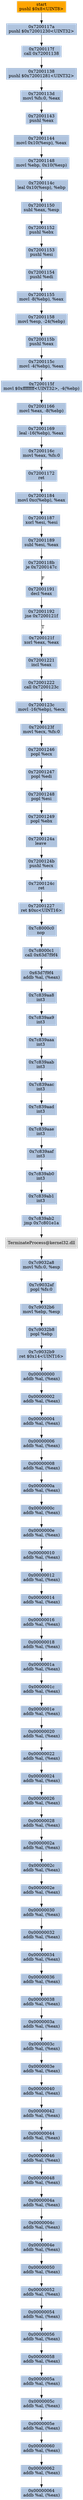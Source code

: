 digraph G {
node[shape=rectangle,style=filled,fillcolor=lightsteelblue,color=lightsteelblue]
bgcolor="transparent"
a0x72001178pushl_0x8UINT8[label="start\npushl $0x8<UINT8>",color="lightgrey",fillcolor="orange"];
a0x7200117apushl_0x72001230UINT32[label="0x7200117a\npushl $0x72001230<UINT32>"];
a0x7200117fcall_0x72001138[label="0x7200117f\ncall 0x72001138"];
a0x72001138pushl_0x72001281UINT32[label="0x72001138\npushl $0x72001281<UINT32>"];
a0x7200113dmovl_fs_0_eax[label="0x7200113d\nmovl %fs:0, %eax"];
a0x72001143pushl_eax[label="0x72001143\npushl %eax"];
a0x72001144movl_0x10esp__eax[label="0x72001144\nmovl 0x10(%esp), %eax"];
a0x72001148movl_ebp_0x10esp_[label="0x72001148\nmovl %ebp, 0x10(%esp)"];
a0x7200114cleal_0x10esp__ebp[label="0x7200114c\nleal 0x10(%esp), %ebp"];
a0x72001150subl_eax_esp[label="0x72001150\nsubl %eax, %esp"];
a0x72001152pushl_ebx[label="0x72001152\npushl %ebx"];
a0x72001153pushl_esi[label="0x72001153\npushl %esi"];
a0x72001154pushl_edi[label="0x72001154\npushl %edi"];
a0x72001155movl__8ebp__eax[label="0x72001155\nmovl -8(%ebp), %eax"];
a0x72001158movl_esp__24ebp_[label="0x72001158\nmovl %esp, -24(%ebp)"];
a0x7200115bpushl_eax[label="0x7200115b\npushl %eax"];
a0x7200115cmovl__4ebp__eax[label="0x7200115c\nmovl -4(%ebp), %eax"];
a0x7200115fmovl_0xffffffffUINT32__4ebp_[label="0x7200115f\nmovl $0xffffffff<UINT32>, -4(%ebp)"];
a0x72001166movl_eax__8ebp_[label="0x72001166\nmovl %eax, -8(%ebp)"];
a0x72001169leal__16ebp__eax[label="0x72001169\nleal -16(%ebp), %eax"];
a0x7200116cmovl_eax_fs_0[label="0x7200116c\nmovl %eax, %fs:0"];
a0x72001172ret[label="0x72001172\nret"];
a0x72001184movl_0xcebp__eax[label="0x72001184\nmovl 0xc(%ebp), %eax"];
a0x72001187xorl_esi_esi[label="0x72001187\nxorl %esi, %esi"];
a0x72001189subl_esi_eax[label="0x72001189\nsubl %esi, %eax"];
a0x7200118bje_0x7200147c[label="0x7200118b\nje 0x7200147c"];
a0x72001191decl_eax[label="0x72001191\ndecl %eax"];
a0x72001192jne_0x7200121f[label="0x72001192\njne 0x7200121f"];
a0x7200121fxorl_eax_eax[label="0x7200121f\nxorl %eax, %eax"];
a0x72001221incl_eax[label="0x72001221\nincl %eax"];
a0x72001222call_0x7200123c[label="0x72001222\ncall 0x7200123c"];
a0x7200123cmovl__16ebp__ecx[label="0x7200123c\nmovl -16(%ebp), %ecx"];
a0x7200123fmovl_ecx_fs_0[label="0x7200123f\nmovl %ecx, %fs:0"];
a0x72001246popl_ecx[label="0x72001246\npopl %ecx"];
a0x72001247popl_edi[label="0x72001247\npopl %edi"];
a0x72001248popl_esi[label="0x72001248\npopl %esi"];
a0x72001249popl_ebx[label="0x72001249\npopl %ebx"];
a0x7200124aleave_[label="0x7200124a\nleave "];
a0x7200124bpushl_ecx[label="0x7200124b\npushl %ecx"];
a0x7200124cret[label="0x7200124c\nret"];
a0x72001227ret_0xcUINT16[label="0x72001227\nret $0xc<UINT16>"];
a0x7c8000c0nop_[label="0x7c8000c0\nnop "];
a0x7c8000c1call_0x63d7f9f4[label="0x7c8000c1\ncall 0x63d7f9f4"];
a0x63d7f9f4addb_al_eax_[label="0x63d7f9f4\naddb %al, (%eax)"];
a0x7c839aa8int3_[label="0x7c839aa8\nint3 "];
a0x7c839aa9int3_[label="0x7c839aa9\nint3 "];
a0x7c839aaaint3_[label="0x7c839aaa\nint3 "];
a0x7c839aabint3_[label="0x7c839aab\nint3 "];
a0x7c839aacint3_[label="0x7c839aac\nint3 "];
a0x7c839aadint3_[label="0x7c839aad\nint3 "];
a0x7c839aaeint3_[label="0x7c839aae\nint3 "];
a0x7c839aafint3_[label="0x7c839aaf\nint3 "];
a0x7c839ab0int3_[label="0x7c839ab0\nint3 "];
a0x7c839ab1int3_[label="0x7c839ab1\nint3 "];
a0x7c839ab2jmp_0x7c801e1a[label="0x7c839ab2\njmp 0x7c801e1a"];
TerminateProcess_kernel32_dll[label="TerminateProcess@kernel32.dll",color="lightgrey",fillcolor="lightgrey"];
a0x7c9032a8movl_fs_0_esp[label="0x7c9032a8\nmovl %fs:0, %esp"];
a0x7c9032afpopl_fs_0[label="0x7c9032af\npopl %fs:0"];
a0x7c9032b6movl_ebp_esp[label="0x7c9032b6\nmovl %ebp, %esp"];
a0x7c9032b8popl_ebp[label="0x7c9032b8\npopl %ebp"];
a0x7c9032b9ret_0x14UINT16[label="0x7c9032b9\nret $0x14<UINT16>"];
a0x00000000addb_al_eax_[label="0x00000000\naddb %al, (%eax)"];
a0x00000002addb_al_eax_[label="0x00000002\naddb %al, (%eax)"];
a0x00000004addb_al_eax_[label="0x00000004\naddb %al, (%eax)"];
a0x00000006addb_al_eax_[label="0x00000006\naddb %al, (%eax)"];
a0x00000008addb_al_eax_[label="0x00000008\naddb %al, (%eax)"];
a0x0000000aaddb_al_eax_[label="0x0000000a\naddb %al, (%eax)"];
a0x0000000caddb_al_eax_[label="0x0000000c\naddb %al, (%eax)"];
a0x0000000eaddb_al_eax_[label="0x0000000e\naddb %al, (%eax)"];
a0x00000010addb_al_eax_[label="0x00000010\naddb %al, (%eax)"];
a0x00000012addb_al_eax_[label="0x00000012\naddb %al, (%eax)"];
a0x00000014addb_al_eax_[label="0x00000014\naddb %al, (%eax)"];
a0x00000016addb_al_eax_[label="0x00000016\naddb %al, (%eax)"];
a0x00000018addb_al_eax_[label="0x00000018\naddb %al, (%eax)"];
a0x0000001aaddb_al_eax_[label="0x0000001a\naddb %al, (%eax)"];
a0x0000001caddb_al_eax_[label="0x0000001c\naddb %al, (%eax)"];
a0x0000001eaddb_al_eax_[label="0x0000001e\naddb %al, (%eax)"];
a0x00000020addb_al_eax_[label="0x00000020\naddb %al, (%eax)"];
a0x00000022addb_al_eax_[label="0x00000022\naddb %al, (%eax)"];
a0x00000024addb_al_eax_[label="0x00000024\naddb %al, (%eax)"];
a0x00000026addb_al_eax_[label="0x00000026\naddb %al, (%eax)"];
a0x00000028addb_al_eax_[label="0x00000028\naddb %al, (%eax)"];
a0x0000002aaddb_al_eax_[label="0x0000002a\naddb %al, (%eax)"];
a0x0000002caddb_al_eax_[label="0x0000002c\naddb %al, (%eax)"];
a0x0000002eaddb_al_eax_[label="0x0000002e\naddb %al, (%eax)"];
a0x00000030addb_al_eax_[label="0x00000030\naddb %al, (%eax)"];
a0x00000032addb_al_eax_[label="0x00000032\naddb %al, (%eax)"];
a0x00000034addb_al_eax_[label="0x00000034\naddb %al, (%eax)"];
a0x00000036addb_al_eax_[label="0x00000036\naddb %al, (%eax)"];
a0x00000038addb_al_eax_[label="0x00000038\naddb %al, (%eax)"];
a0x0000003aaddb_al_eax_[label="0x0000003a\naddb %al, (%eax)"];
a0x0000003caddb_al_eax_[label="0x0000003c\naddb %al, (%eax)"];
a0x0000003eaddb_al_eax_[label="0x0000003e\naddb %al, (%eax)"];
a0x00000040addb_al_eax_[label="0x00000040\naddb %al, (%eax)"];
a0x00000042addb_al_eax_[label="0x00000042\naddb %al, (%eax)"];
a0x00000044addb_al_eax_[label="0x00000044\naddb %al, (%eax)"];
a0x00000046addb_al_eax_[label="0x00000046\naddb %al, (%eax)"];
a0x00000048addb_al_eax_[label="0x00000048\naddb %al, (%eax)"];
a0x0000004aaddb_al_eax_[label="0x0000004a\naddb %al, (%eax)"];
a0x0000004caddb_al_eax_[label="0x0000004c\naddb %al, (%eax)"];
a0x0000004eaddb_al_eax_[label="0x0000004e\naddb %al, (%eax)"];
a0x00000050addb_al_eax_[label="0x00000050\naddb %al, (%eax)"];
a0x00000052addb_al_eax_[label="0x00000052\naddb %al, (%eax)"];
a0x00000054addb_al_eax_[label="0x00000054\naddb %al, (%eax)"];
a0x00000056addb_al_eax_[label="0x00000056\naddb %al, (%eax)"];
a0x00000058addb_al_eax_[label="0x00000058\naddb %al, (%eax)"];
a0x0000005aaddb_al_eax_[label="0x0000005a\naddb %al, (%eax)"];
a0x0000005caddb_al_eax_[label="0x0000005c\naddb %al, (%eax)"];
a0x0000005eaddb_al_eax_[label="0x0000005e\naddb %al, (%eax)"];
a0x00000060addb_al_eax_[label="0x00000060\naddb %al, (%eax)"];
a0x00000062addb_al_eax_[label="0x00000062\naddb %al, (%eax)"];
a0x00000064addb_al_eax_[label="0x00000064\naddb %al, (%eax)"];
a0x72001178pushl_0x8UINT8 -> a0x7200117apushl_0x72001230UINT32 [color="#000000"];
a0x7200117apushl_0x72001230UINT32 -> a0x7200117fcall_0x72001138 [color="#000000"];
a0x7200117fcall_0x72001138 -> a0x72001138pushl_0x72001281UINT32 [color="#000000"];
a0x72001138pushl_0x72001281UINT32 -> a0x7200113dmovl_fs_0_eax [color="#000000"];
a0x7200113dmovl_fs_0_eax -> a0x72001143pushl_eax [color="#000000"];
a0x72001143pushl_eax -> a0x72001144movl_0x10esp__eax [color="#000000"];
a0x72001144movl_0x10esp__eax -> a0x72001148movl_ebp_0x10esp_ [color="#000000"];
a0x72001148movl_ebp_0x10esp_ -> a0x7200114cleal_0x10esp__ebp [color="#000000"];
a0x7200114cleal_0x10esp__ebp -> a0x72001150subl_eax_esp [color="#000000"];
a0x72001150subl_eax_esp -> a0x72001152pushl_ebx [color="#000000"];
a0x72001152pushl_ebx -> a0x72001153pushl_esi [color="#000000"];
a0x72001153pushl_esi -> a0x72001154pushl_edi [color="#000000"];
a0x72001154pushl_edi -> a0x72001155movl__8ebp__eax [color="#000000"];
a0x72001155movl__8ebp__eax -> a0x72001158movl_esp__24ebp_ [color="#000000"];
a0x72001158movl_esp__24ebp_ -> a0x7200115bpushl_eax [color="#000000"];
a0x7200115bpushl_eax -> a0x7200115cmovl__4ebp__eax [color="#000000"];
a0x7200115cmovl__4ebp__eax -> a0x7200115fmovl_0xffffffffUINT32__4ebp_ [color="#000000"];
a0x7200115fmovl_0xffffffffUINT32__4ebp_ -> a0x72001166movl_eax__8ebp_ [color="#000000"];
a0x72001166movl_eax__8ebp_ -> a0x72001169leal__16ebp__eax [color="#000000"];
a0x72001169leal__16ebp__eax -> a0x7200116cmovl_eax_fs_0 [color="#000000"];
a0x7200116cmovl_eax_fs_0 -> a0x72001172ret [color="#000000"];
a0x72001172ret -> a0x72001184movl_0xcebp__eax [color="#000000"];
a0x72001184movl_0xcebp__eax -> a0x72001187xorl_esi_esi [color="#000000"];
a0x72001187xorl_esi_esi -> a0x72001189subl_esi_eax [color="#000000"];
a0x72001189subl_esi_eax -> a0x7200118bje_0x7200147c [color="#000000"];
a0x7200118bje_0x7200147c -> a0x72001191decl_eax [color="#000000",label="F"];
a0x72001191decl_eax -> a0x72001192jne_0x7200121f [color="#000000"];
a0x72001192jne_0x7200121f -> a0x7200121fxorl_eax_eax [color="#000000",label="T"];
a0x7200121fxorl_eax_eax -> a0x72001221incl_eax [color="#000000"];
a0x72001221incl_eax -> a0x72001222call_0x7200123c [color="#000000"];
a0x72001222call_0x7200123c -> a0x7200123cmovl__16ebp__ecx [color="#000000"];
a0x7200123cmovl__16ebp__ecx -> a0x7200123fmovl_ecx_fs_0 [color="#000000"];
a0x7200123fmovl_ecx_fs_0 -> a0x72001246popl_ecx [color="#000000"];
a0x72001246popl_ecx -> a0x72001247popl_edi [color="#000000"];
a0x72001247popl_edi -> a0x72001248popl_esi [color="#000000"];
a0x72001248popl_esi -> a0x72001249popl_ebx [color="#000000"];
a0x72001249popl_ebx -> a0x7200124aleave_ [color="#000000"];
a0x7200124aleave_ -> a0x7200124bpushl_ecx [color="#000000"];
a0x7200124bpushl_ecx -> a0x7200124cret [color="#000000"];
a0x7200124cret -> a0x72001227ret_0xcUINT16 [color="#000000"];
a0x72001227ret_0xcUINT16 -> a0x7c8000c0nop_ [color="#000000"];
a0x7c8000c0nop_ -> a0x7c8000c1call_0x63d7f9f4 [color="#000000"];
a0x7c8000c1call_0x63d7f9f4 -> a0x63d7f9f4addb_al_eax_ [color="#000000"];
a0x63d7f9f4addb_al_eax_ -> a0x7c839aa8int3_ [color="#000000"];
a0x7c839aa8int3_ -> a0x7c839aa9int3_ [color="#000000"];
a0x7c839aa9int3_ -> a0x7c839aaaint3_ [color="#000000"];
a0x7c839aaaint3_ -> a0x7c839aabint3_ [color="#000000"];
a0x7c839aabint3_ -> a0x7c839aacint3_ [color="#000000"];
a0x7c839aacint3_ -> a0x7c839aadint3_ [color="#000000"];
a0x7c839aadint3_ -> a0x7c839aaeint3_ [color="#000000"];
a0x7c839aaeint3_ -> a0x7c839aafint3_ [color="#000000"];
a0x7c839aafint3_ -> a0x7c839ab0int3_ [color="#000000"];
a0x7c839ab0int3_ -> a0x7c839ab1int3_ [color="#000000"];
a0x7c839ab1int3_ -> a0x7c839ab2jmp_0x7c801e1a [color="#000000"];
a0x7c839ab2jmp_0x7c801e1a -> TerminateProcess_kernel32_dll [color="#000000"];
TerminateProcess_kernel32_dll -> a0x7c9032a8movl_fs_0_esp [color="#000000"];
a0x7c9032a8movl_fs_0_esp -> a0x7c9032afpopl_fs_0 [color="#000000"];
a0x7c9032afpopl_fs_0 -> a0x7c9032b6movl_ebp_esp [color="#000000"];
a0x7c9032b6movl_ebp_esp -> a0x7c9032b8popl_ebp [color="#000000"];
a0x7c9032b8popl_ebp -> a0x7c9032b9ret_0x14UINT16 [color="#000000"];
a0x7c9032b9ret_0x14UINT16 -> a0x00000000addb_al_eax_ [color="#000000"];
a0x00000000addb_al_eax_ -> a0x00000002addb_al_eax_ [color="#000000"];
a0x00000002addb_al_eax_ -> a0x00000004addb_al_eax_ [color="#000000"];
a0x00000004addb_al_eax_ -> a0x00000006addb_al_eax_ [color="#000000"];
a0x00000006addb_al_eax_ -> a0x00000008addb_al_eax_ [color="#000000"];
a0x00000008addb_al_eax_ -> a0x0000000aaddb_al_eax_ [color="#000000"];
a0x0000000aaddb_al_eax_ -> a0x0000000caddb_al_eax_ [color="#000000"];
a0x0000000caddb_al_eax_ -> a0x0000000eaddb_al_eax_ [color="#000000"];
a0x0000000eaddb_al_eax_ -> a0x00000010addb_al_eax_ [color="#000000"];
a0x00000010addb_al_eax_ -> a0x00000012addb_al_eax_ [color="#000000"];
a0x00000012addb_al_eax_ -> a0x00000014addb_al_eax_ [color="#000000"];
a0x00000014addb_al_eax_ -> a0x00000016addb_al_eax_ [color="#000000"];
a0x00000016addb_al_eax_ -> a0x00000018addb_al_eax_ [color="#000000"];
a0x00000018addb_al_eax_ -> a0x0000001aaddb_al_eax_ [color="#000000"];
a0x0000001aaddb_al_eax_ -> a0x0000001caddb_al_eax_ [color="#000000"];
a0x0000001caddb_al_eax_ -> a0x0000001eaddb_al_eax_ [color="#000000"];
a0x0000001eaddb_al_eax_ -> a0x00000020addb_al_eax_ [color="#000000"];
a0x00000020addb_al_eax_ -> a0x00000022addb_al_eax_ [color="#000000"];
a0x00000022addb_al_eax_ -> a0x00000024addb_al_eax_ [color="#000000"];
a0x00000024addb_al_eax_ -> a0x00000026addb_al_eax_ [color="#000000"];
a0x00000026addb_al_eax_ -> a0x00000028addb_al_eax_ [color="#000000"];
a0x00000028addb_al_eax_ -> a0x0000002aaddb_al_eax_ [color="#000000"];
a0x0000002aaddb_al_eax_ -> a0x0000002caddb_al_eax_ [color="#000000"];
a0x0000002caddb_al_eax_ -> a0x0000002eaddb_al_eax_ [color="#000000"];
a0x0000002eaddb_al_eax_ -> a0x00000030addb_al_eax_ [color="#000000"];
a0x00000030addb_al_eax_ -> a0x00000032addb_al_eax_ [color="#000000"];
a0x00000032addb_al_eax_ -> a0x00000034addb_al_eax_ [color="#000000"];
a0x00000034addb_al_eax_ -> a0x00000036addb_al_eax_ [color="#000000"];
a0x00000036addb_al_eax_ -> a0x00000038addb_al_eax_ [color="#000000"];
a0x00000038addb_al_eax_ -> a0x0000003aaddb_al_eax_ [color="#000000"];
a0x0000003aaddb_al_eax_ -> a0x0000003caddb_al_eax_ [color="#000000"];
a0x0000003caddb_al_eax_ -> a0x0000003eaddb_al_eax_ [color="#000000"];
a0x0000003eaddb_al_eax_ -> a0x00000040addb_al_eax_ [color="#000000"];
a0x00000040addb_al_eax_ -> a0x00000042addb_al_eax_ [color="#000000"];
a0x00000042addb_al_eax_ -> a0x00000044addb_al_eax_ [color="#000000"];
a0x00000044addb_al_eax_ -> a0x00000046addb_al_eax_ [color="#000000"];
a0x00000046addb_al_eax_ -> a0x00000048addb_al_eax_ [color="#000000"];
a0x00000048addb_al_eax_ -> a0x0000004aaddb_al_eax_ [color="#000000"];
a0x0000004aaddb_al_eax_ -> a0x0000004caddb_al_eax_ [color="#000000"];
a0x0000004caddb_al_eax_ -> a0x0000004eaddb_al_eax_ [color="#000000"];
a0x0000004eaddb_al_eax_ -> a0x00000050addb_al_eax_ [color="#000000"];
a0x00000050addb_al_eax_ -> a0x00000052addb_al_eax_ [color="#000000"];
a0x00000052addb_al_eax_ -> a0x00000054addb_al_eax_ [color="#000000"];
a0x00000054addb_al_eax_ -> a0x00000056addb_al_eax_ [color="#000000"];
a0x00000056addb_al_eax_ -> a0x00000058addb_al_eax_ [color="#000000"];
a0x00000058addb_al_eax_ -> a0x0000005aaddb_al_eax_ [color="#000000"];
a0x0000005aaddb_al_eax_ -> a0x0000005caddb_al_eax_ [color="#000000"];
a0x0000005caddb_al_eax_ -> a0x0000005eaddb_al_eax_ [color="#000000"];
a0x0000005eaddb_al_eax_ -> a0x00000060addb_al_eax_ [color="#000000"];
a0x00000060addb_al_eax_ -> a0x00000062addb_al_eax_ [color="#000000"];
a0x00000062addb_al_eax_ -> a0x00000064addb_al_eax_ [color="#000000"];
}
